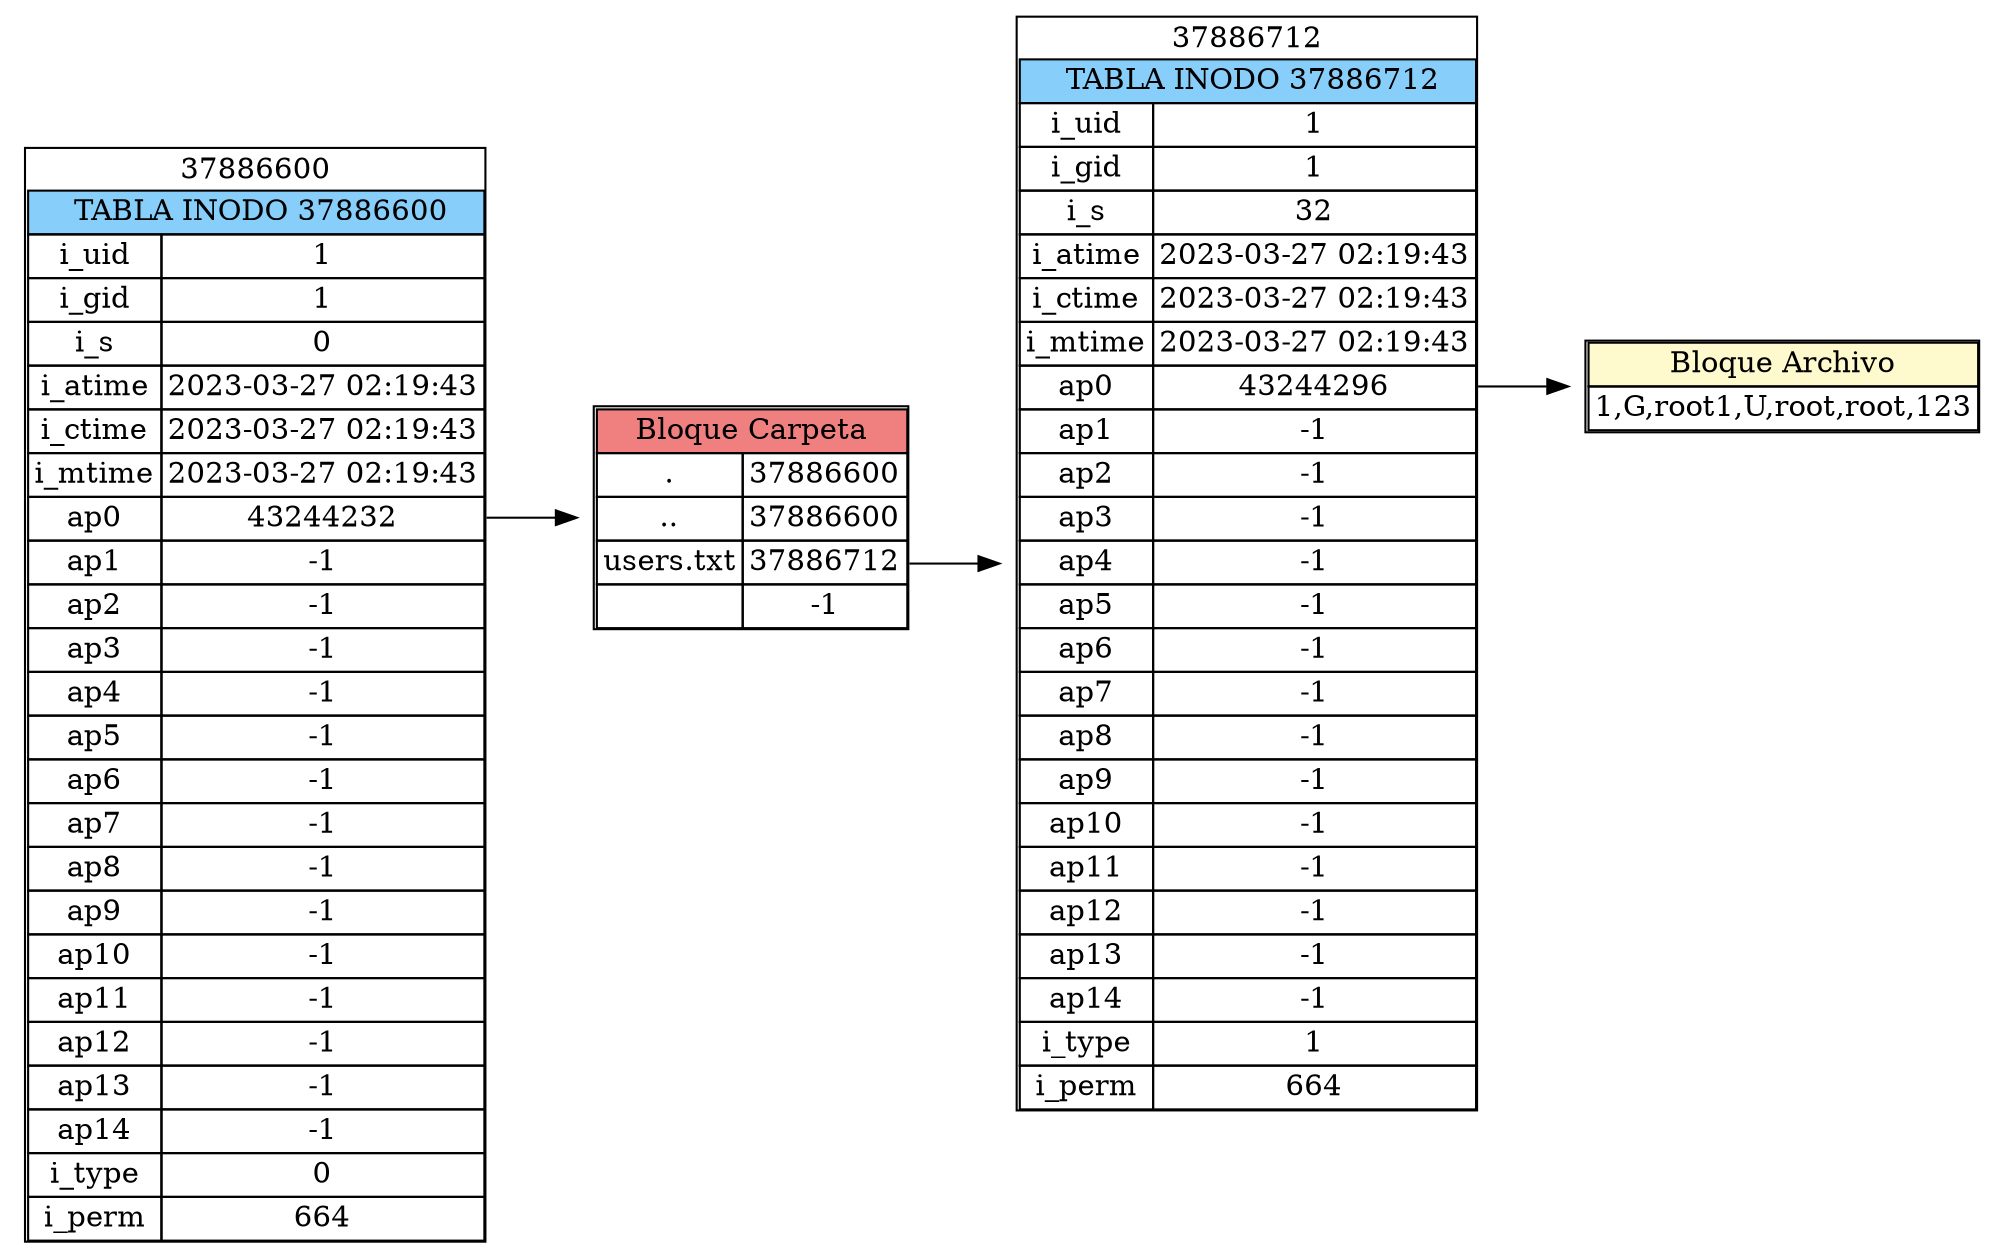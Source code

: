 digraph G {
rankdir=LR;
node[shape=none]
n37886600[label=<<table CELLSPACING="0"><tr><td colspan="2" border="0">37886600</td></tr><tr><td colspan="2" bgcolor="lightskyblue"> TABLA INODO 37886600</td></tr>
<tr>
<td>i_uid</td>
<td>1</td>
</tr>
<tr>
<td>i_gid</td>
<td>1</td>
</tr>
<tr>
<td>i_s</td>
<td>0</td>
</tr>
<tr>
<td>i_atime</td>
<td>2023-03-27 02:19:43</td>
</tr>
<tr>
<td>i_ctime</td>
<td>2023-03-27 02:19:43</td>
</tr>
<tr>
<td>i_mtime</td>
<td>2023-03-27 02:19:43</td>
</tr>
<tr>
<td>ap0</td>
<td port="43244232">43244232</td>
</tr>
<tr>
<td>ap1</td>
<td>-1</td>
</tr>
<tr>
<td>ap2</td>
<td>-1</td>
</tr>
<tr>
<td>ap3</td>
<td>-1</td>
</tr>
<tr>
<td>ap4</td>
<td>-1</td>
</tr>
<tr>
<td>ap5</td>
<td>-1</td>
</tr>
<tr>
<td>ap6</td>
<td>-1</td>
</tr>
<tr>
<td>ap7</td>
<td>-1</td>
</tr>
<tr>
<td>ap8</td>
<td>-1</td>
</tr>
<tr>
<td>ap9</td>
<td>-1</td>
</tr>
<tr>
<td>ap10</td>
<td>-1</td>
</tr>
<tr>
<td>ap11</td>
<td>-1</td>
</tr>
<tr>
<td>ap12</td>
<td>-1</td>
</tr>
<tr>
<td>ap13</td>
<td>-1</td>
</tr>
<tr>
<td>ap14</td>
<td>-1</td>
</tr>
<tr>
<td>i_type</td>
<td>0</td>
</tr>
<tr>
<td>i_perm</td>
<td>664</td>
</tr>
</table>>]
n43244232[label=<<table CELLSPACING="0">
<tr>
<td colspan="2" bgcolor="lightcoral">Bloque Carpeta</td></tr>
<tr>
<td>.</td>
<td port="37886600">37886600</td>
</tr>
<tr>
<td>..</td>
<td port="37886600">37886600</td>
</tr>
<tr>
<td>users.txt</td>
<td port="37886712">37886712</td>
</tr>
<tr>
<td></td>
<td port="-1">-1</td>
</tr>
</table>>]
n43244232:37886712->n37886712;
n37886600:43244232->n43244232;
n37886712[label=<<table CELLSPACING="0"><tr><td colspan="2" border="0">37886712</td></tr><tr><td colspan="2" bgcolor="lightskyblue"> TABLA INODO 37886712</td></tr>
<tr>
<td>i_uid</td>
<td>1</td>
</tr>
<tr>
<td>i_gid</td>
<td>1</td>
</tr>
<tr>
<td>i_s</td>
<td>32</td>
</tr>
<tr>
<td>i_atime</td>
<td>2023-03-27 02:19:43</td>
</tr>
<tr>
<td>i_ctime</td>
<td>2023-03-27 02:19:43</td>
</tr>
<tr>
<td>i_mtime</td>
<td>2023-03-27 02:19:43</td>
</tr>
<tr>
<td>ap0</td>
<td port="43244296">43244296</td>
</tr>
<tr>
<td>ap1</td>
<td>-1</td>
</tr>
<tr>
<td>ap2</td>
<td>-1</td>
</tr>
<tr>
<td>ap3</td>
<td>-1</td>
</tr>
<tr>
<td>ap4</td>
<td>-1</td>
</tr>
<tr>
<td>ap5</td>
<td>-1</td>
</tr>
<tr>
<td>ap6</td>
<td>-1</td>
</tr>
<tr>
<td>ap7</td>
<td>-1</td>
</tr>
<tr>
<td>ap8</td>
<td>-1</td>
</tr>
<tr>
<td>ap9</td>
<td>-1</td>
</tr>
<tr>
<td>ap10</td>
<td>-1</td>
</tr>
<tr>
<td>ap11</td>
<td>-1</td>
</tr>
<tr>
<td>ap12</td>
<td>-1</td>
</tr>
<tr>
<td>ap13</td>
<td>-1</td>
</tr>
<tr>
<td>ap14</td>
<td>-1</td>
</tr>
<tr>
<td>i_type</td>
<td>1</td>
</tr>
<tr>
<td>i_perm</td>
<td>664</td>
</tr>
</table>>]
n43244296[label=<<table CELLSPACING="0">
<tr>
<td colspan="2" bgcolor="lemonchiffon">Bloque Archivo</td></tr>
<tr>
<td>1,G,root
1,U,root,root,123
</td>
</tr>
</table>>]
n37886712:43244296->n43244296;
}